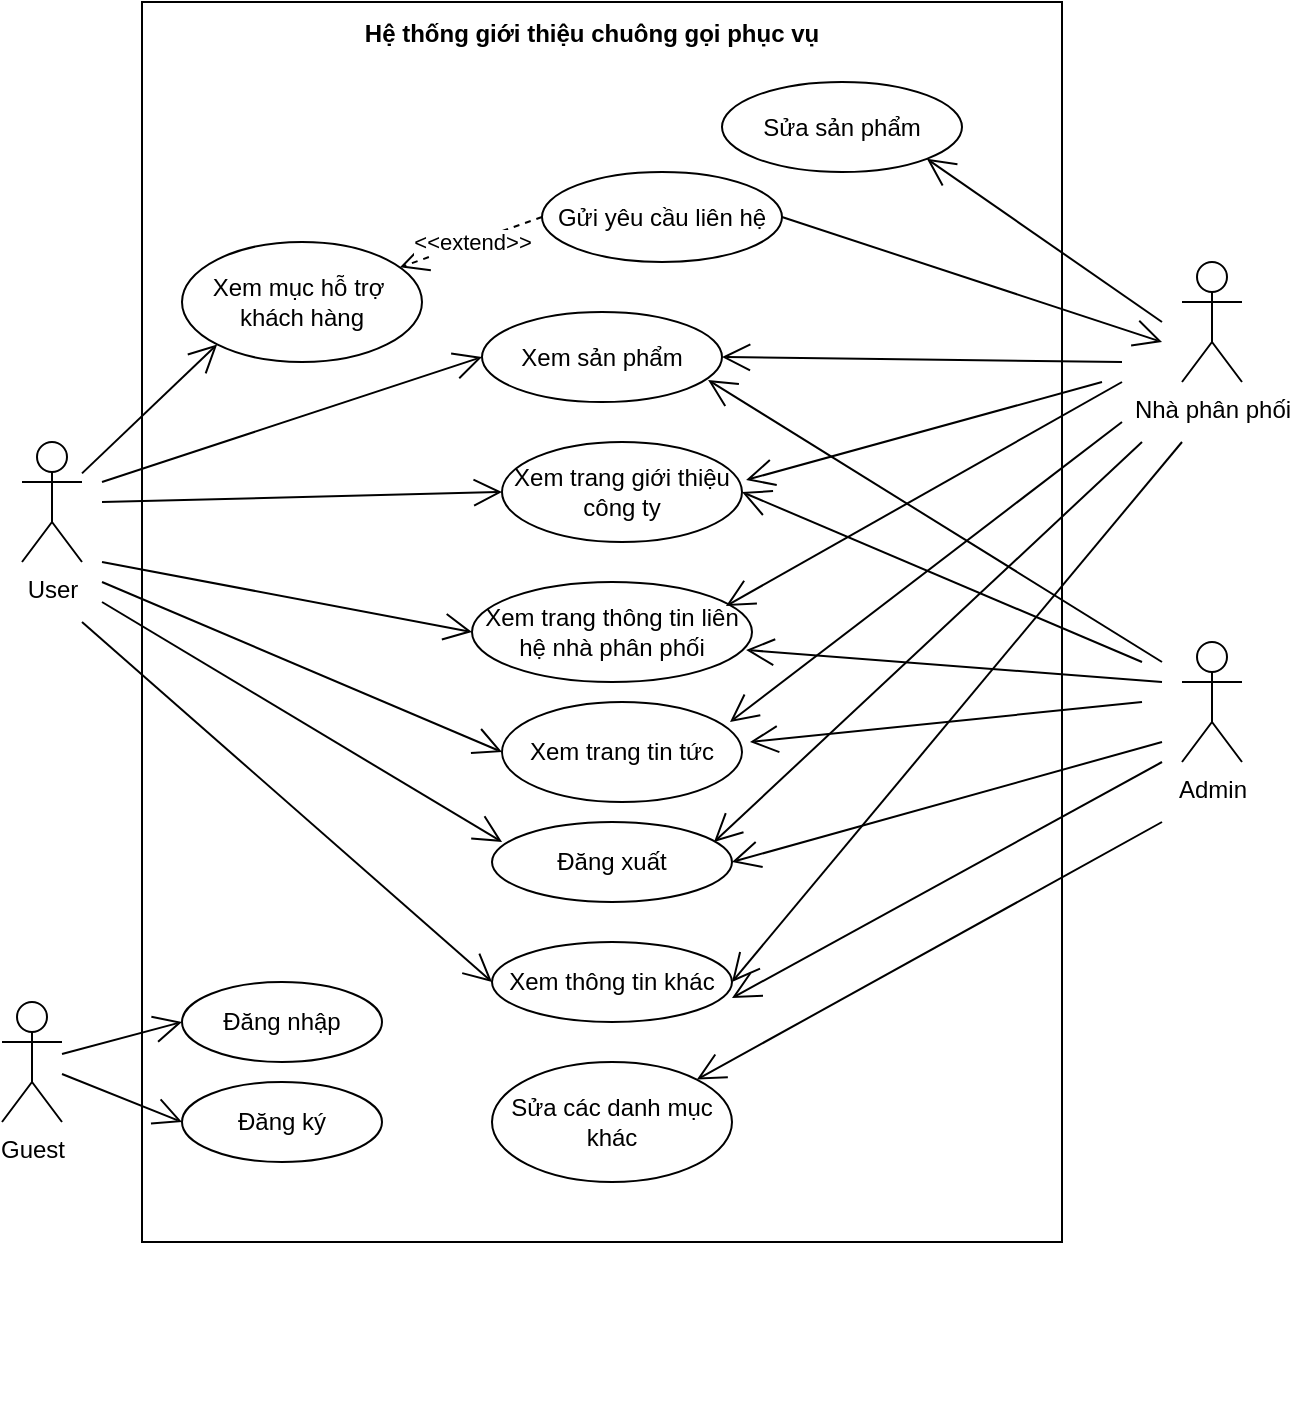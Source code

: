 <mxfile version="13.10.0" type="github">
  <diagram id="YpBFZiYgMTGodC2UV_4v" name="Page-1">
    <mxGraphModel dx="782" dy="745" grid="1" gridSize="10" guides="1" tooltips="1" connect="1" arrows="1" fold="1" page="1" pageScale="1" pageWidth="850" pageHeight="1100" math="0" shadow="0">
      <root>
        <mxCell id="0" />
        <mxCell id="1" parent="0" />
        <mxCell id="CQf8hNNn3rh-zCFY-_uT-42" value="User&lt;br&gt;" style="shape=umlActor;verticalLabelPosition=bottom;verticalAlign=top;html=1;outlineConnect=0;" parent="1" vertex="1">
          <mxGeometry x="210" y="300" width="30" height="60" as="geometry" />
        </mxCell>
        <mxCell id="CQf8hNNn3rh-zCFY-_uT-43" value="" style="rounded=0;whiteSpace=wrap;html=1;" parent="1" vertex="1">
          <mxGeometry x="270" y="80" width="460" height="620" as="geometry" />
        </mxCell>
        <mxCell id="CQf8hNNn3rh-zCFY-_uT-44" value="Xem trang tin tức" style="ellipse;whiteSpace=wrap;html=1;" parent="1" vertex="1">
          <mxGeometry x="450" y="430" width="120" height="50" as="geometry" />
        </mxCell>
        <mxCell id="CQf8hNNn3rh-zCFY-_uT-45" value="Xem trang thông tin liên hệ nhà phân phối" style="ellipse;whiteSpace=wrap;html=1;" parent="1" vertex="1">
          <mxGeometry x="435" y="370" width="140" height="50" as="geometry" />
        </mxCell>
        <mxCell id="CQf8hNNn3rh-zCFY-_uT-46" value="Gửi yêu cầu liên hệ" style="ellipse;whiteSpace=wrap;html=1;" parent="1" vertex="1">
          <mxGeometry x="470" y="165" width="120" height="45" as="geometry" />
        </mxCell>
        <mxCell id="CQf8hNNn3rh-zCFY-_uT-47" value="Xem mục hỗ trợ&amp;nbsp;&lt;br&gt;khách hàng" style="ellipse;whiteSpace=wrap;html=1;" parent="1" vertex="1">
          <mxGeometry x="290" y="200" width="120" height="60" as="geometry" />
        </mxCell>
        <mxCell id="CQf8hNNn3rh-zCFY-_uT-48" value="Xem thông tin khác" style="ellipse;whiteSpace=wrap;html=1;" parent="1" vertex="1">
          <mxGeometry x="445" y="550" width="120" height="40" as="geometry" />
        </mxCell>
        <mxCell id="CQf8hNNn3rh-zCFY-_uT-49" value="&amp;lt;&amp;lt;extend&amp;gt;&amp;gt;" style="endArrow=open;endSize=12;dashed=1;html=1;exitX=0;exitY=0.5;exitDx=0;exitDy=0;" parent="1" source="CQf8hNNn3rh-zCFY-_uT-46" target="CQf8hNNn3rh-zCFY-_uT-47" edge="1">
          <mxGeometry width="160" relative="1" as="geometry">
            <mxPoint x="410" y="102.5" as="sourcePoint" />
            <mxPoint x="470" y="460" as="targetPoint" />
          </mxGeometry>
        </mxCell>
        <mxCell id="CQf8hNNn3rh-zCFY-_uT-50" style="edgeStyle=orthogonalEdgeStyle;rounded=0;orthogonalLoop=1;jettySize=auto;html=1;exitX=0.5;exitY=1;exitDx=0;exitDy=0;" parent="1" edge="1">
          <mxGeometry relative="1" as="geometry">
            <mxPoint x="340" y="760" as="sourcePoint" />
            <mxPoint x="340" y="760" as="targetPoint" />
          </mxGeometry>
        </mxCell>
        <mxCell id="CQf8hNNn3rh-zCFY-_uT-51" value="Xem trang giới thiệu công ty" style="ellipse;whiteSpace=wrap;html=1;" parent="1" vertex="1">
          <mxGeometry x="450" y="300" width="120" height="50" as="geometry" />
        </mxCell>
        <mxCell id="CQf8hNNn3rh-zCFY-_uT-52" value="" style="endArrow=open;endFill=1;endSize=12;html=1;entryX=0;entryY=0.5;entryDx=0;entryDy=0;" parent="1" target="CQf8hNNn3rh-zCFY-_uT-69" edge="1">
          <mxGeometry width="160" relative="1" as="geometry">
            <mxPoint x="250" y="320" as="sourcePoint" />
            <mxPoint x="240" y="250" as="targetPoint" />
          </mxGeometry>
        </mxCell>
        <mxCell id="CQf8hNNn3rh-zCFY-_uT-53" value="" style="endArrow=open;endFill=1;endSize=12;html=1;entryX=0;entryY=0.5;entryDx=0;entryDy=0;" parent="1" target="CQf8hNNn3rh-zCFY-_uT-51" edge="1">
          <mxGeometry width="160" relative="1" as="geometry">
            <mxPoint x="250" y="330" as="sourcePoint" />
            <mxPoint x="230" y="180" as="targetPoint" />
          </mxGeometry>
        </mxCell>
        <mxCell id="CQf8hNNn3rh-zCFY-_uT-54" value="" style="endArrow=open;endFill=1;endSize=12;html=1;entryX=0;entryY=1;entryDx=0;entryDy=0;" parent="1" source="CQf8hNNn3rh-zCFY-_uT-42" target="CQf8hNNn3rh-zCFY-_uT-47" edge="1">
          <mxGeometry width="160" relative="1" as="geometry">
            <mxPoint x="110" y="300" as="sourcePoint" />
            <mxPoint x="230" y="235" as="targetPoint" />
          </mxGeometry>
        </mxCell>
        <mxCell id="CQf8hNNn3rh-zCFY-_uT-55" value="" style="endArrow=open;endFill=1;endSize=12;html=1;entryX=0;entryY=0.5;entryDx=0;entryDy=0;" parent="1" target="CQf8hNNn3rh-zCFY-_uT-45" edge="1">
          <mxGeometry width="160" relative="1" as="geometry">
            <mxPoint x="250" y="360" as="sourcePoint" />
            <mxPoint x="200" y="305" as="targetPoint" />
          </mxGeometry>
        </mxCell>
        <mxCell id="CQf8hNNn3rh-zCFY-_uT-56" value="" style="endArrow=open;endFill=1;endSize=12;html=1;entryX=0;entryY=0.5;entryDx=0;entryDy=0;" parent="1" target="CQf8hNNn3rh-zCFY-_uT-44" edge="1">
          <mxGeometry width="160" relative="1" as="geometry">
            <mxPoint x="250" y="370" as="sourcePoint" />
            <mxPoint x="205" y="385" as="targetPoint" />
          </mxGeometry>
        </mxCell>
        <mxCell id="CQf8hNNn3rh-zCFY-_uT-57" value="" style="endArrow=open;endFill=1;endSize=12;html=1;entryX=0;entryY=0.5;entryDx=0;entryDy=0;" parent="1" target="CQf8hNNn3rh-zCFY-_uT-48" edge="1">
          <mxGeometry width="160" relative="1" as="geometry">
            <mxPoint x="240" y="390" as="sourcePoint" />
            <mxPoint x="210" y="465" as="targetPoint" />
          </mxGeometry>
        </mxCell>
        <mxCell id="CQf8hNNn3rh-zCFY-_uT-58" value="Nhà phân phối&lt;br&gt;" style="shape=umlActor;verticalLabelPosition=bottom;verticalAlign=top;html=1;outlineConnect=0;" parent="1" vertex="1">
          <mxGeometry x="790" y="210" width="30" height="60" as="geometry" />
        </mxCell>
        <mxCell id="CQf8hNNn3rh-zCFY-_uT-59" value="Đăng xuất" style="ellipse;whiteSpace=wrap;html=1;" parent="1" vertex="1">
          <mxGeometry x="445" y="490" width="120" height="40" as="geometry" />
        </mxCell>
        <mxCell id="CQf8hNNn3rh-zCFY-_uT-60" value="Admin" style="shape=umlActor;verticalLabelPosition=bottom;verticalAlign=top;html=1;outlineConnect=0;" parent="1" vertex="1">
          <mxGeometry x="790" y="400" width="30" height="60" as="geometry" />
        </mxCell>
        <mxCell id="CQf8hNNn3rh-zCFY-_uT-61" style="edgeStyle=orthogonalEdgeStyle;rounded=0;orthogonalLoop=1;jettySize=auto;html=1;exitX=0.5;exitY=1;exitDx=0;exitDy=0;" parent="1" edge="1">
          <mxGeometry relative="1" as="geometry">
            <mxPoint x="340" y="760" as="sourcePoint" />
            <mxPoint x="340" y="760" as="targetPoint" />
          </mxGeometry>
        </mxCell>
        <mxCell id="CQf8hNNn3rh-zCFY-_uT-62" value="" style="endArrow=open;endFill=1;endSize=12;html=1;entryX=1;entryY=0.5;entryDx=0;entryDy=0;" parent="1" target="CQf8hNNn3rh-zCFY-_uT-48" edge="1">
          <mxGeometry width="160" relative="1" as="geometry">
            <mxPoint x="790.0" y="300" as="sourcePoint" />
            <mxPoint x="730" y="360" as="targetPoint" />
          </mxGeometry>
        </mxCell>
        <mxCell id="CQf8hNNn3rh-zCFY-_uT-63" value="" style="endArrow=open;endFill=1;endSize=12;html=1;entryX=1;entryY=0.7;entryDx=0;entryDy=0;entryPerimeter=0;" parent="1" target="CQf8hNNn3rh-zCFY-_uT-48" edge="1">
          <mxGeometry width="160" relative="1" as="geometry">
            <mxPoint x="780.0" y="460" as="sourcePoint" />
            <mxPoint x="730" y="540" as="targetPoint" />
          </mxGeometry>
        </mxCell>
        <mxCell id="CQf8hNNn3rh-zCFY-_uT-64" value="" style="endArrow=open;endFill=1;endSize=12;html=1;entryX=1;entryY=0.5;entryDx=0;entryDy=0;" parent="1" target="CQf8hNNn3rh-zCFY-_uT-69" edge="1">
          <mxGeometry width="160" relative="1" as="geometry">
            <mxPoint x="760.0" y="260" as="sourcePoint" />
            <mxPoint x="680" y="215" as="targetPoint" />
          </mxGeometry>
        </mxCell>
        <mxCell id="CQf8hNNn3rh-zCFY-_uT-65" style="edgeStyle=orthogonalEdgeStyle;rounded=0;orthogonalLoop=1;jettySize=auto;html=1;exitX=0.5;exitY=1;exitDx=0;exitDy=0;" parent="1" edge="1">
          <mxGeometry relative="1" as="geometry">
            <mxPoint x="565" y="770" as="sourcePoint" />
            <mxPoint x="565" y="770" as="targetPoint" />
          </mxGeometry>
        </mxCell>
        <mxCell id="CQf8hNNn3rh-zCFY-_uT-66" value="" style="endArrow=open;endFill=1;endSize=12;html=1;entryX=1;entryY=0;entryDx=0;entryDy=0;" parent="1" target="CQf8hNNn3rh-zCFY-_uT-82" edge="1">
          <mxGeometry width="160" relative="1" as="geometry">
            <mxPoint x="780.0" y="490" as="sourcePoint" />
            <mxPoint x="350" y="538" as="targetPoint" />
          </mxGeometry>
        </mxCell>
        <mxCell id="CQf8hNNn3rh-zCFY-_uT-67" value="Hệ thống giới thiệu chuông gọi phục vụ" style="text;align=center;fontStyle=1;verticalAlign=middle;spacingLeft=3;spacingRight=3;strokeColor=none;rotatable=0;points=[[0,0.5],[1,0.5]];portConstraint=eastwest;" parent="1" vertex="1">
          <mxGeometry x="435" y="90" width="120" height="10" as="geometry" />
        </mxCell>
        <mxCell id="CQf8hNNn3rh-zCFY-_uT-68" value="" style="endArrow=open;endFill=1;endSize=12;html=1;entryX=1;entryY=0.5;entryDx=0;entryDy=0;" parent="1" target="CQf8hNNn3rh-zCFY-_uT-59" edge="1">
          <mxGeometry width="160" relative="1" as="geometry">
            <mxPoint x="780.0" y="450" as="sourcePoint" />
            <mxPoint x="350" y="538" as="targetPoint" />
          </mxGeometry>
        </mxCell>
        <mxCell id="CQf8hNNn3rh-zCFY-_uT-69" value="Xem sản phẩm" style="ellipse;whiteSpace=wrap;html=1;" parent="1" vertex="1">
          <mxGeometry x="440" y="235" width="120" height="45" as="geometry" />
        </mxCell>
        <mxCell id="CQf8hNNn3rh-zCFY-_uT-70" value="Sửa sản phẩm" style="ellipse;whiteSpace=wrap;html=1;" parent="1" vertex="1">
          <mxGeometry x="560" y="120" width="120" height="45" as="geometry" />
        </mxCell>
        <mxCell id="CQf8hNNn3rh-zCFY-_uT-71" value="" style="endArrow=open;endFill=1;endSize=12;html=1;entryX=0.042;entryY=0.25;entryDx=0;entryDy=0;entryPerimeter=0;" parent="1" target="CQf8hNNn3rh-zCFY-_uT-59" edge="1">
          <mxGeometry width="160" relative="1" as="geometry">
            <mxPoint x="250" y="380" as="sourcePoint" />
            <mxPoint x="440" y="580" as="targetPoint" />
          </mxGeometry>
        </mxCell>
        <mxCell id="CQf8hNNn3rh-zCFY-_uT-72" value="" style="endArrow=open;endFill=1;endSize=12;html=1;entryX=0.925;entryY=0.25;entryDx=0;entryDy=0;entryPerimeter=0;" parent="1" target="CQf8hNNn3rh-zCFY-_uT-59" edge="1">
          <mxGeometry width="160" relative="1" as="geometry">
            <mxPoint x="770.0" y="300" as="sourcePoint" />
            <mxPoint x="585" y="530" as="targetPoint" />
          </mxGeometry>
        </mxCell>
        <mxCell id="CQf8hNNn3rh-zCFY-_uT-73" value="" style="endArrow=open;endFill=1;endSize=12;html=1;entryX=0.979;entryY=0.68;entryDx=0;entryDy=0;entryPerimeter=0;" parent="1" target="CQf8hNNn3rh-zCFY-_uT-45" edge="1">
          <mxGeometry width="160" relative="1" as="geometry">
            <mxPoint x="780.0" y="420" as="sourcePoint" />
            <mxPoint x="585" y="530" as="targetPoint" />
          </mxGeometry>
        </mxCell>
        <mxCell id="CQf8hNNn3rh-zCFY-_uT-74" value="" style="endArrow=open;endFill=1;endSize=12;html=1;entryX=0.907;entryY=0.24;entryDx=0;entryDy=0;entryPerimeter=0;" parent="1" target="CQf8hNNn3rh-zCFY-_uT-45" edge="1">
          <mxGeometry width="160" relative="1" as="geometry">
            <mxPoint x="760.0" y="270" as="sourcePoint" />
            <mxPoint x="585" y="538" as="targetPoint" />
          </mxGeometry>
        </mxCell>
        <mxCell id="CQf8hNNn3rh-zCFY-_uT-75" value="" style="endArrow=open;endFill=1;endSize=12;html=1;entryX=0.95;entryY=0.2;entryDx=0;entryDy=0;entryPerimeter=0;" parent="1" target="CQf8hNNn3rh-zCFY-_uT-44" edge="1">
          <mxGeometry width="160" relative="1" as="geometry">
            <mxPoint x="760.0" y="290" as="sourcePoint" />
            <mxPoint x="571.98" y="392" as="targetPoint" />
          </mxGeometry>
        </mxCell>
        <mxCell id="CQf8hNNn3rh-zCFY-_uT-76" value="" style="endArrow=open;endFill=1;endSize=12;html=1;entryX=0.95;entryY=0.2;entryDx=0;entryDy=0;entryPerimeter=0;" parent="1" edge="1">
          <mxGeometry width="160" relative="1" as="geometry">
            <mxPoint x="770.0" y="430" as="sourcePoint" />
            <mxPoint x="574" y="450" as="targetPoint" />
          </mxGeometry>
        </mxCell>
        <mxCell id="CQf8hNNn3rh-zCFY-_uT-77" value="" style="endArrow=open;endFill=1;endSize=12;html=1;entryX=1;entryY=0.5;entryDx=0;entryDy=0;" parent="1" target="CQf8hNNn3rh-zCFY-_uT-51" edge="1">
          <mxGeometry width="160" relative="1" as="geometry">
            <mxPoint x="770.0" y="410" as="sourcePoint" />
            <mxPoint x="570" y="267.5" as="targetPoint" />
          </mxGeometry>
        </mxCell>
        <mxCell id="CQf8hNNn3rh-zCFY-_uT-78" value="" style="endArrow=open;endFill=1;endSize=12;html=1;entryX=1.017;entryY=0.38;entryDx=0;entryDy=0;entryPerimeter=0;" parent="1" target="CQf8hNNn3rh-zCFY-_uT-51" edge="1">
          <mxGeometry width="160" relative="1" as="geometry">
            <mxPoint x="750.0" y="270" as="sourcePoint" />
            <mxPoint x="580" y="335" as="targetPoint" />
          </mxGeometry>
        </mxCell>
        <mxCell id="CQf8hNNn3rh-zCFY-_uT-79" value="" style="endArrow=open;endFill=1;endSize=12;html=1;entryX=0.942;entryY=0.756;entryDx=0;entryDy=0;entryPerimeter=0;" parent="1" target="CQf8hNNn3rh-zCFY-_uT-69" edge="1">
          <mxGeometry width="160" relative="1" as="geometry">
            <mxPoint x="780.0" y="410" as="sourcePoint" />
            <mxPoint x="580" y="335" as="targetPoint" />
          </mxGeometry>
        </mxCell>
        <mxCell id="CQf8hNNn3rh-zCFY-_uT-80" value="" style="endArrow=open;endFill=1;endSize=12;html=1;entryX=1;entryY=1;entryDx=0;entryDy=0;" parent="1" target="CQf8hNNn3rh-zCFY-_uT-70" edge="1">
          <mxGeometry width="160" relative="1" as="geometry">
            <mxPoint x="780.0" y="240" as="sourcePoint" />
            <mxPoint x="575" y="182.5" as="targetPoint" />
          </mxGeometry>
        </mxCell>
        <mxCell id="CQf8hNNn3rh-zCFY-_uT-81" value="" style="endArrow=open;endFill=1;endSize=12;html=1;exitX=1;exitY=0.5;exitDx=0;exitDy=0;" parent="1" source="CQf8hNNn3rh-zCFY-_uT-46" edge="1">
          <mxGeometry width="160" relative="1" as="geometry">
            <mxPoint x="790" y="250" as="sourcePoint" />
            <mxPoint x="780.0" y="250" as="targetPoint" />
          </mxGeometry>
        </mxCell>
        <mxCell id="CQf8hNNn3rh-zCFY-_uT-82" value="Sửa các danh mục khác" style="ellipse;whiteSpace=wrap;html=1;" parent="1" vertex="1">
          <mxGeometry x="445" y="610" width="120" height="60" as="geometry" />
        </mxCell>
        <mxCell id="UKsWi92nixzL7oOzPsWD-1" value="Guest" style="shape=umlActor;verticalLabelPosition=bottom;verticalAlign=top;html=1;outlineConnect=0;" vertex="1" parent="1">
          <mxGeometry x="200" y="580" width="30" height="60" as="geometry" />
        </mxCell>
        <mxCell id="UKsWi92nixzL7oOzPsWD-2" value="Đăng nhập" style="ellipse;whiteSpace=wrap;html=1;" vertex="1" parent="1">
          <mxGeometry x="290" y="570" width="100" height="40" as="geometry" />
        </mxCell>
        <mxCell id="UKsWi92nixzL7oOzPsWD-3" value="Đăng ký" style="ellipse;whiteSpace=wrap;html=1;" vertex="1" parent="1">
          <mxGeometry x="290" y="620" width="100" height="40" as="geometry" />
        </mxCell>
        <mxCell id="UKsWi92nixzL7oOzPsWD-6" value="" style="endArrow=open;endFill=1;endSize=12;html=1;entryX=0;entryY=0.5;entryDx=0;entryDy=0;" edge="1" parent="1" source="UKsWi92nixzL7oOzPsWD-1" target="UKsWi92nixzL7oOzPsWD-2">
          <mxGeometry width="160" relative="1" as="geometry">
            <mxPoint x="250" y="400" as="sourcePoint" />
            <mxPoint x="455" y="580" as="targetPoint" />
          </mxGeometry>
        </mxCell>
        <mxCell id="UKsWi92nixzL7oOzPsWD-7" value="" style="endArrow=open;endFill=1;endSize=12;html=1;entryX=0;entryY=0.5;entryDx=0;entryDy=0;" edge="1" parent="1" source="UKsWi92nixzL7oOzPsWD-1" target="UKsWi92nixzL7oOzPsWD-3">
          <mxGeometry width="160" relative="1" as="geometry">
            <mxPoint x="240" y="620" as="sourcePoint" />
            <mxPoint x="300" y="600" as="targetPoint" />
          </mxGeometry>
        </mxCell>
      </root>
    </mxGraphModel>
  </diagram>
</mxfile>

